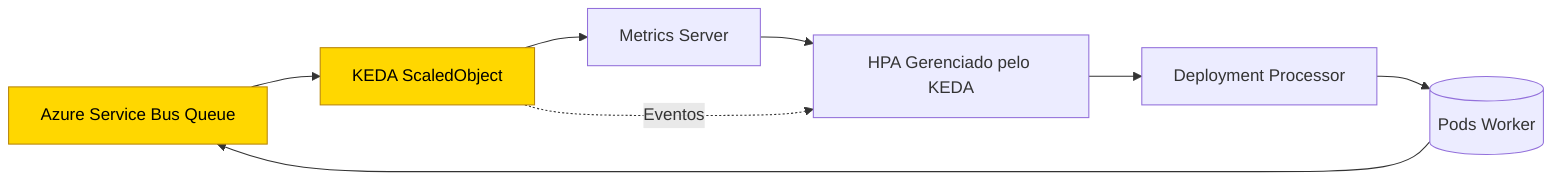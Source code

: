 graph LR
  Queue[Azure Service Bus Queue]
  ScaledObject[KEDA ScaledObject]
  MetricsServer[Metrics Server]
  HPA[HPA Gerenciado pelo KEDA]
  Deploy[Deployment Processor]
  Pods[(Pods Worker)]

  Queue --> ScaledObject
  ScaledObject --> MetricsServer
  MetricsServer --> HPA
  HPA --> Deploy
  Deploy --> Pods
  ScaledObject -. Eventos -.-> HPA
  Pods --> Queue

  classDef critical fill:#ffd700,stroke:#b8860b,color:#000;
  class Queue,ScaledObject critical;